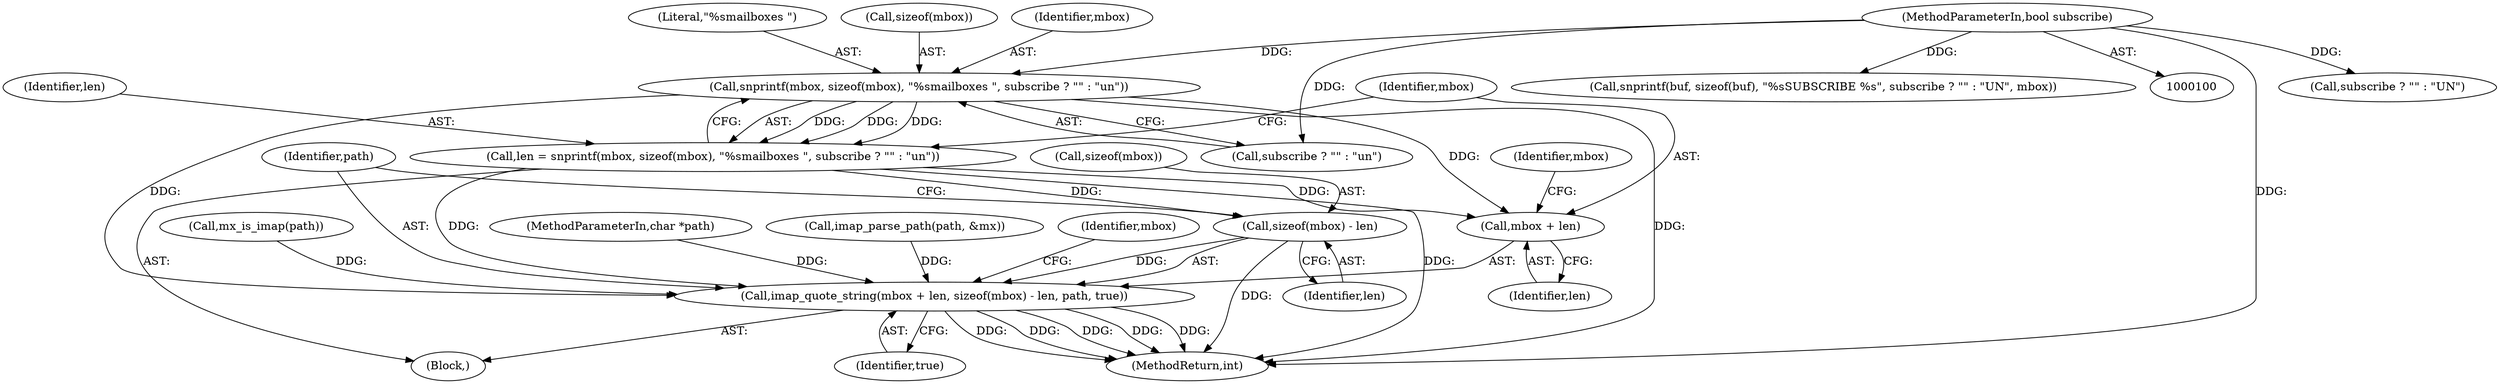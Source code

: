 digraph "0_neomutt_95e80bf9ff10f68cb6443f760b85df4117cb15eb@API" {
"1000190" [label="(Call,snprintf(mbox, sizeof(mbox), \"%smailboxes \", subscribe ? \"\" : \"un\"))"];
"1000102" [label="(MethodParameterIn,bool subscribe)"];
"1000188" [label="(Call,len = snprintf(mbox, sizeof(mbox), \"%smailboxes \", subscribe ? \"\" : \"un\"))"];
"1000199" [label="(Call,imap_quote_string(mbox + len, sizeof(mbox) - len, path, true))"];
"1000200" [label="(Call,mbox + len)"];
"1000203" [label="(Call,sizeof(mbox) - len)"];
"1000296" [label="(MethodReturn,int)"];
"1000208" [label="(Identifier,true)"];
"1000205" [label="(Identifier,mbox)"];
"1000206" [label="(Identifier,len)"];
"1000191" [label="(Identifier,mbox)"];
"1000121" [label="(Call,mx_is_imap(path))"];
"1000247" [label="(Call,subscribe ? \"\" : \"UN\")"];
"1000194" [label="(Literal,\"%smailboxes \")"];
"1000190" [label="(Call,snprintf(mbox, sizeof(mbox), \"%smailboxes \", subscribe ? \"\" : \"un\"))"];
"1000102" [label="(MethodParameterIn,bool subscribe)"];
"1000204" [label="(Call,sizeof(mbox))"];
"1000203" [label="(Call,sizeof(mbox) - len)"];
"1000200" [label="(Call,mbox + len)"];
"1000189" [label="(Identifier,len)"];
"1000207" [label="(Identifier,path)"];
"1000195" [label="(Call,subscribe ? \"\" : \"un\")"];
"1000192" [label="(Call,sizeof(mbox))"];
"1000101" [label="(MethodParameterIn,char *path)"];
"1000242" [label="(Call,snprintf(buf, sizeof(buf), \"%sSUBSCRIBE %s\", subscribe ? \"\" : \"UN\", mbox))"];
"1000170" [label="(Block,)"];
"1000199" [label="(Call,imap_quote_string(mbox + len, sizeof(mbox) - len, path, true))"];
"1000124" [label="(Call,imap_parse_path(path, &mx))"];
"1000202" [label="(Identifier,len)"];
"1000188" [label="(Call,len = snprintf(mbox, sizeof(mbox), \"%smailboxes \", subscribe ? \"\" : \"un\"))"];
"1000201" [label="(Identifier,mbox)"];
"1000211" [label="(Identifier,mbox)"];
"1000190" -> "1000188"  [label="AST: "];
"1000190" -> "1000195"  [label="CFG: "];
"1000191" -> "1000190"  [label="AST: "];
"1000192" -> "1000190"  [label="AST: "];
"1000194" -> "1000190"  [label="AST: "];
"1000195" -> "1000190"  [label="AST: "];
"1000188" -> "1000190"  [label="CFG: "];
"1000190" -> "1000296"  [label="DDG: "];
"1000190" -> "1000188"  [label="DDG: "];
"1000190" -> "1000188"  [label="DDG: "];
"1000190" -> "1000188"  [label="DDG: "];
"1000102" -> "1000190"  [label="DDG: "];
"1000190" -> "1000199"  [label="DDG: "];
"1000190" -> "1000200"  [label="DDG: "];
"1000102" -> "1000100"  [label="AST: "];
"1000102" -> "1000296"  [label="DDG: "];
"1000102" -> "1000195"  [label="DDG: "];
"1000102" -> "1000242"  [label="DDG: "];
"1000102" -> "1000247"  [label="DDG: "];
"1000188" -> "1000170"  [label="AST: "];
"1000189" -> "1000188"  [label="AST: "];
"1000201" -> "1000188"  [label="CFG: "];
"1000188" -> "1000296"  [label="DDG: "];
"1000188" -> "1000199"  [label="DDG: "];
"1000188" -> "1000200"  [label="DDG: "];
"1000188" -> "1000203"  [label="DDG: "];
"1000199" -> "1000170"  [label="AST: "];
"1000199" -> "1000208"  [label="CFG: "];
"1000200" -> "1000199"  [label="AST: "];
"1000203" -> "1000199"  [label="AST: "];
"1000207" -> "1000199"  [label="AST: "];
"1000208" -> "1000199"  [label="AST: "];
"1000211" -> "1000199"  [label="CFG: "];
"1000199" -> "1000296"  [label="DDG: "];
"1000199" -> "1000296"  [label="DDG: "];
"1000199" -> "1000296"  [label="DDG: "];
"1000199" -> "1000296"  [label="DDG: "];
"1000199" -> "1000296"  [label="DDG: "];
"1000203" -> "1000199"  [label="DDG: "];
"1000124" -> "1000199"  [label="DDG: "];
"1000121" -> "1000199"  [label="DDG: "];
"1000101" -> "1000199"  [label="DDG: "];
"1000200" -> "1000202"  [label="CFG: "];
"1000201" -> "1000200"  [label="AST: "];
"1000202" -> "1000200"  [label="AST: "];
"1000205" -> "1000200"  [label="CFG: "];
"1000203" -> "1000206"  [label="CFG: "];
"1000204" -> "1000203"  [label="AST: "];
"1000206" -> "1000203"  [label="AST: "];
"1000207" -> "1000203"  [label="CFG: "];
"1000203" -> "1000296"  [label="DDG: "];
}
